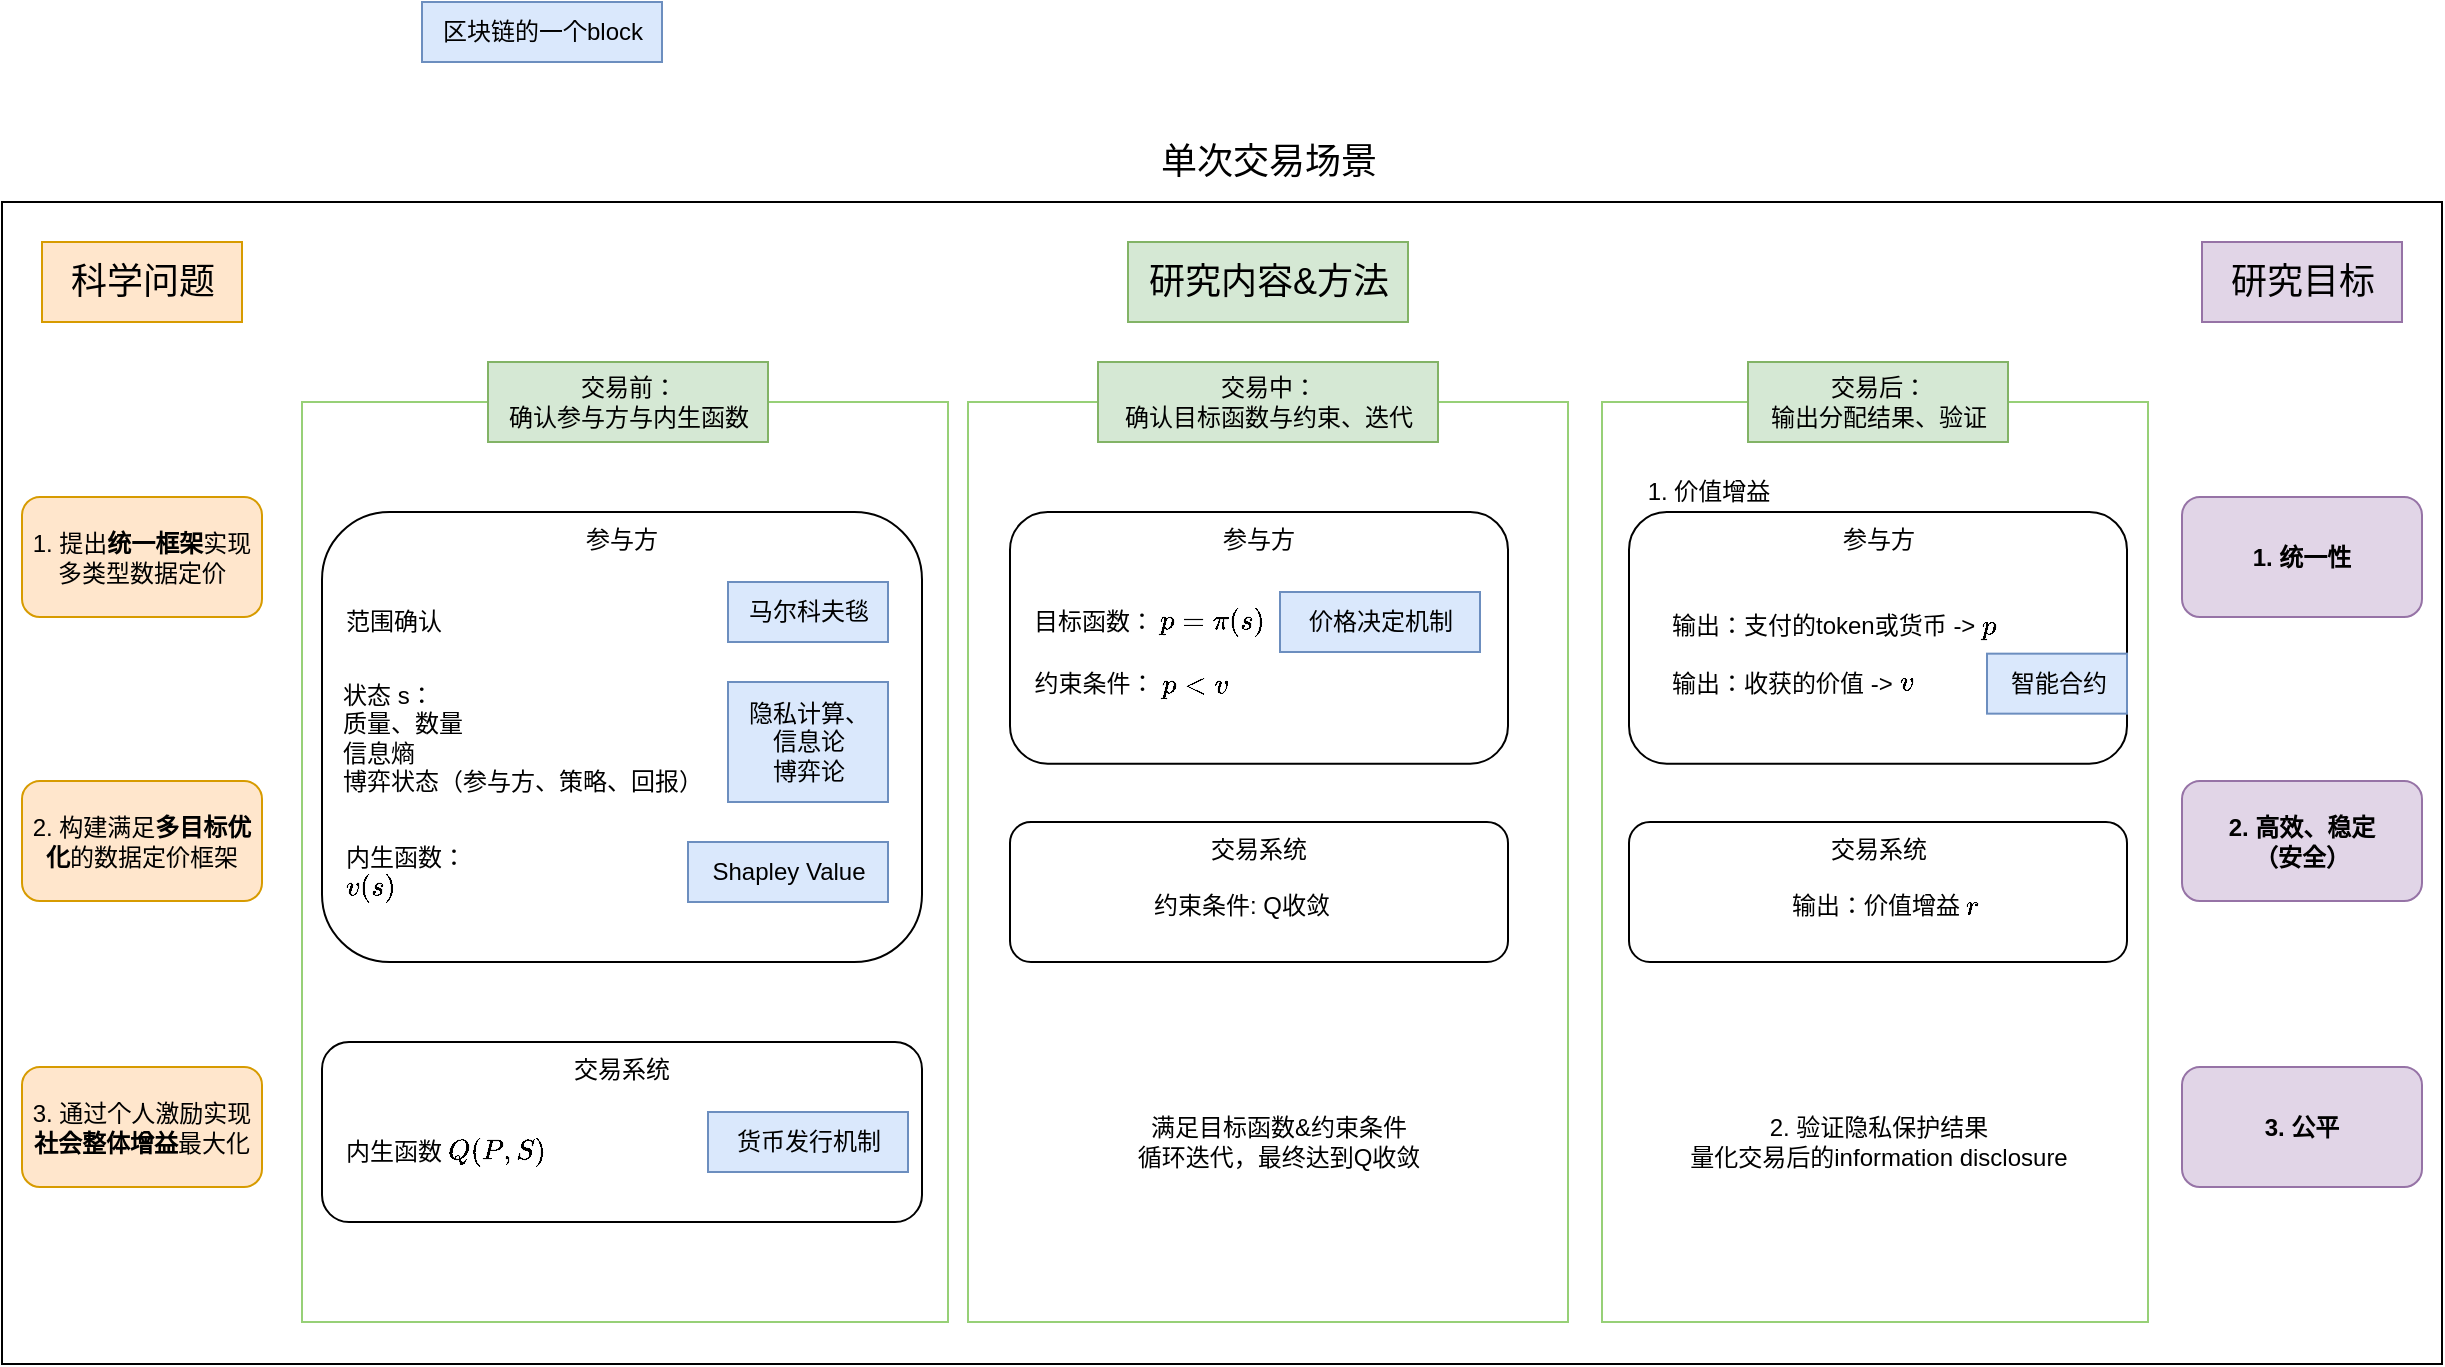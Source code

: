 <mxfile version="20.5.3" type="github">
  <diagram id="kGfsnMhB6VJ4VMqcUgDM" name="Page-1">
    <mxGraphModel dx="1824" dy="1064" grid="1" gridSize="10" guides="1" tooltips="1" connect="1" arrows="1" fold="1" page="1" pageScale="1" pageWidth="827" pageHeight="1169" math="1" shadow="0">
      <root>
        <mxCell id="0" />
        <mxCell id="1" parent="0" />
        <mxCell id="trRhdnVgsLyDhOyCSFnk-100" value="" style="rounded=0;whiteSpace=wrap;html=1;fontSize=18;" parent="1" vertex="1">
          <mxGeometry x="10" y="140" width="1220" height="581" as="geometry" />
        </mxCell>
        <mxCell id="trRhdnVgsLyDhOyCSFnk-97" value="" style="group" parent="1" vertex="1" connectable="0">
          <mxGeometry x="810" y="220" width="273" height="480" as="geometry" />
        </mxCell>
        <mxCell id="trRhdnVgsLyDhOyCSFnk-87" value="" style="rounded=0;whiteSpace=wrap;html=1;fontSize=18;strokeColor=#97D077;" parent="trRhdnVgsLyDhOyCSFnk-97" vertex="1">
          <mxGeometry y="20" width="273" height="460" as="geometry" />
        </mxCell>
        <mxCell id="trRhdnVgsLyDhOyCSFnk-9" value="交易后：&lt;br&gt;输出分配结果、验证" style="text;html=1;align=center;verticalAlign=middle;resizable=0;points=[];autosize=1;strokeColor=#82b366;fillColor=#d5e8d4;" parent="trRhdnVgsLyDhOyCSFnk-97" vertex="1">
          <mxGeometry x="73" width="130" height="40" as="geometry" />
        </mxCell>
        <mxCell id="trRhdnVgsLyDhOyCSFnk-79" value="1. 价值增益" style="text;html=1;align=center;verticalAlign=middle;resizable=0;points=[];autosize=1;strokeColor=none;fillColor=none;" parent="trRhdnVgsLyDhOyCSFnk-97" vertex="1">
          <mxGeometry x="13" y="50" width="80" height="30" as="geometry" />
        </mxCell>
        <mxCell id="trRhdnVgsLyDhOyCSFnk-80" value="2. 验证隐私保护结果&lt;br&gt;量化交易后的information disclosure" style="text;html=1;align=center;verticalAlign=middle;resizable=0;points=[];autosize=1;strokeColor=none;fillColor=none;" parent="trRhdnVgsLyDhOyCSFnk-97" vertex="1">
          <mxGeometry x="33" y="370" width="210" height="40" as="geometry" />
        </mxCell>
        <mxCell id="trRhdnVgsLyDhOyCSFnk-95" value="" style="group" parent="1" vertex="1" connectable="0">
          <mxGeometry x="160" y="220" width="323" height="480" as="geometry" />
        </mxCell>
        <mxCell id="trRhdnVgsLyDhOyCSFnk-85" value="" style="rounded=0;whiteSpace=wrap;html=1;fontSize=18;strokeColor=#97D077;" parent="trRhdnVgsLyDhOyCSFnk-95" vertex="1">
          <mxGeometry y="20" width="323" height="460" as="geometry" />
        </mxCell>
        <mxCell id="trRhdnVgsLyDhOyCSFnk-7" value="交易前：&lt;br&gt;确认参与方与内生函数" style="text;html=1;align=center;verticalAlign=middle;resizable=0;points=[];autosize=1;strokeColor=#82b366;fillColor=#d5e8d4;" parent="trRhdnVgsLyDhOyCSFnk-95" vertex="1">
          <mxGeometry x="93" width="140" height="40" as="geometry" />
        </mxCell>
        <mxCell id="trRhdnVgsLyDhOyCSFnk-1" value="科学问题" style="text;html=1;align=center;verticalAlign=middle;resizable=0;points=[];autosize=1;strokeColor=#d79b00;fillColor=#ffe6cc;fontSize=18;" parent="1" vertex="1">
          <mxGeometry x="30" y="160" width="100" height="40" as="geometry" />
        </mxCell>
        <mxCell id="trRhdnVgsLyDhOyCSFnk-2" value="研究内容&amp;amp;方法" style="text;html=1;align=center;verticalAlign=middle;resizable=0;points=[];autosize=1;strokeColor=#82b366;fillColor=#d5e8d4;fontSize=18;" parent="1" vertex="1">
          <mxGeometry x="573" y="160" width="140" height="40" as="geometry" />
        </mxCell>
        <mxCell id="trRhdnVgsLyDhOyCSFnk-3" value="研究目标" style="text;html=1;align=center;verticalAlign=middle;resizable=0;points=[];autosize=1;strokeColor=#9673a6;fillColor=#e1d5e7;fontSize=18;" parent="1" vertex="1">
          <mxGeometry x="1110" y="160" width="100" height="40" as="geometry" />
        </mxCell>
        <mxCell id="trRhdnVgsLyDhOyCSFnk-4" value="1. 提出&lt;b&gt;统一框架&lt;/b&gt;实现多类型数据定价" style="rounded=1;whiteSpace=wrap;html=1;fillColor=#ffe6cc;strokeColor=#d79b00;" parent="1" vertex="1">
          <mxGeometry x="20" y="287.5" width="120" height="60" as="geometry" />
        </mxCell>
        <mxCell id="trRhdnVgsLyDhOyCSFnk-5" value="&lt;span style=&quot;font-weight: normal;&quot;&gt;2. 构建满足&lt;/span&gt;多目标优化&lt;span style=&quot;font-weight: normal;&quot;&gt;的数据定价框架&lt;/span&gt;" style="rounded=1;whiteSpace=wrap;html=1;fontStyle=1;fillColor=#ffe6cc;strokeColor=#d79b00;" parent="1" vertex="1">
          <mxGeometry x="20" y="429.5" width="120" height="60" as="geometry" />
        </mxCell>
        <mxCell id="trRhdnVgsLyDhOyCSFnk-6" value="3. 通过个人激励实现&lt;b&gt;社会整体增益&lt;/b&gt;最大化" style="rounded=1;whiteSpace=wrap;html=1;fillColor=#ffe6cc;strokeColor=#d79b00;" parent="1" vertex="1">
          <mxGeometry x="20" y="572.5" width="120" height="60" as="geometry" />
        </mxCell>
        <mxCell id="trRhdnVgsLyDhOyCSFnk-81" value="1. 统一性" style="rounded=1;whiteSpace=wrap;html=1;fontStyle=1;fillColor=#e1d5e7;strokeColor=#9673a6;" parent="1" vertex="1">
          <mxGeometry x="1100" y="287.5" width="120" height="60" as="geometry" />
        </mxCell>
        <mxCell id="trRhdnVgsLyDhOyCSFnk-82" value="&lt;span style=&quot;&quot;&gt;2. 高效、稳定&lt;br&gt;（安全）&lt;/span&gt;" style="rounded=1;whiteSpace=wrap;html=1;fontStyle=1;fillColor=#e1d5e7;strokeColor=#9673a6;" parent="1" vertex="1">
          <mxGeometry x="1100" y="429.5" width="120" height="60" as="geometry" />
        </mxCell>
        <mxCell id="trRhdnVgsLyDhOyCSFnk-83" value="3. 公平" style="rounded=1;whiteSpace=wrap;html=1;fontStyle=1;fillColor=#e1d5e7;strokeColor=#9673a6;" parent="1" vertex="1">
          <mxGeometry x="1100" y="572.5" width="120" height="60" as="geometry" />
        </mxCell>
        <mxCell id="trRhdnVgsLyDhOyCSFnk-88" value="" style="group" parent="1" vertex="1" connectable="0">
          <mxGeometry x="170" y="295" width="300" height="225" as="geometry" />
        </mxCell>
        <mxCell id="trRhdnVgsLyDhOyCSFnk-11" value="&lt;div style=&quot;text-align: justify;&quot;&gt;&lt;span style=&quot;background-color: initial;&quot;&gt;参与方&lt;/span&gt;&lt;/div&gt;" style="rounded=1;whiteSpace=wrap;html=1;verticalAlign=top;" parent="trRhdnVgsLyDhOyCSFnk-88" vertex="1">
          <mxGeometry width="300" height="225" as="geometry" />
        </mxCell>
        <mxCell id="trRhdnVgsLyDhOyCSFnk-12" value="&lt;div style=&quot;&quot;&gt;&lt;span style=&quot;background-color: initial;&quot;&gt;范围确认&lt;/span&gt;&lt;/div&gt;" style="text;html=1;align=left;verticalAlign=middle;resizable=0;points=[];autosize=1;strokeColor=none;fillColor=none;" parent="trRhdnVgsLyDhOyCSFnk-88" vertex="1">
          <mxGeometry x="10" y="40" width="70" height="30" as="geometry" />
        </mxCell>
        <mxCell id="trRhdnVgsLyDhOyCSFnk-14" value="内生函数：&lt;br&gt;\(v(s)\)" style="text;html=1;align=left;verticalAlign=middle;resizable=0;points=[];autosize=1;strokeColor=none;fillColor=none;" parent="trRhdnVgsLyDhOyCSFnk-88" vertex="1">
          <mxGeometry x="10" y="160" width="80" height="40" as="geometry" />
        </mxCell>
        <mxCell id="trRhdnVgsLyDhOyCSFnk-15" value="马尔科夫毯" style="text;html=1;align=center;verticalAlign=middle;resizable=0;points=[];autosize=1;strokeColor=#6c8ebf;fillColor=#dae8fc;" parent="trRhdnVgsLyDhOyCSFnk-88" vertex="1">
          <mxGeometry x="203" y="35" width="80" height="30" as="geometry" />
        </mxCell>
        <mxCell id="trRhdnVgsLyDhOyCSFnk-16" style="edgeStyle=orthogonalEdgeStyle;rounded=0;orthogonalLoop=1;jettySize=auto;html=1;exitX=0.5;exitY=1;exitDx=0;exitDy=0;" parent="trRhdnVgsLyDhOyCSFnk-88" source="trRhdnVgsLyDhOyCSFnk-11" target="trRhdnVgsLyDhOyCSFnk-11" edge="1">
          <mxGeometry relative="1" as="geometry" />
        </mxCell>
        <mxCell id="trRhdnVgsLyDhOyCSFnk-17" style="edgeStyle=orthogonalEdgeStyle;rounded=0;orthogonalLoop=1;jettySize=auto;html=1;exitX=0.5;exitY=1;exitDx=0;exitDy=0;" parent="trRhdnVgsLyDhOyCSFnk-88" source="trRhdnVgsLyDhOyCSFnk-11" target="trRhdnVgsLyDhOyCSFnk-11" edge="1">
          <mxGeometry relative="1" as="geometry" />
        </mxCell>
        <mxCell id="trRhdnVgsLyDhOyCSFnk-19" value="隐私计算、&lt;br&gt;信息论&lt;br&gt;博弈论" style="text;html=1;align=center;verticalAlign=middle;resizable=0;points=[];autosize=1;strokeColor=#6c8ebf;fillColor=#dae8fc;" parent="trRhdnVgsLyDhOyCSFnk-88" vertex="1">
          <mxGeometry x="203" y="85" width="80" height="60" as="geometry" />
        </mxCell>
        <mxCell id="trRhdnVgsLyDhOyCSFnk-20" value="Shapley Value" style="text;html=1;align=center;verticalAlign=middle;resizable=0;points=[];autosize=1;strokeColor=#6c8ebf;fillColor=#dae8fc;" parent="trRhdnVgsLyDhOyCSFnk-88" vertex="1">
          <mxGeometry x="183" y="165" width="100" height="30" as="geometry" />
        </mxCell>
        <mxCell id="trRhdnVgsLyDhOyCSFnk-63" value="&lt;div style=&quot;text-align: justify;&quot;&gt;&lt;span style=&quot;background-color: initial;&quot;&gt;状态 s：&lt;/span&gt;&lt;/div&gt;&lt;div style=&quot;text-align: justify;&quot;&gt;&lt;span style=&quot;background-color: initial;&quot;&gt;质量、数量&lt;/span&gt;&lt;/div&gt;&lt;div style=&quot;text-align: justify;&quot;&gt;&lt;span style=&quot;background-color: initial;&quot;&gt;信息熵&lt;/span&gt;&lt;/div&gt;&lt;div style=&quot;text-align: justify;&quot;&gt;&lt;span style=&quot;background-color: initial;&quot;&gt;博弈状态（参与方、策略、回报）&lt;/span&gt;&lt;/div&gt;" style="text;html=1;align=center;verticalAlign=middle;resizable=0;points=[];autosize=1;strokeColor=none;fillColor=none;" parent="trRhdnVgsLyDhOyCSFnk-88" vertex="1">
          <mxGeometry y="77.5" width="200" height="70" as="geometry" />
        </mxCell>
        <mxCell id="trRhdnVgsLyDhOyCSFnk-91" value="" style="group" parent="1" vertex="1" connectable="0">
          <mxGeometry x="823.5" y="295" width="249" height="125.83" as="geometry" />
        </mxCell>
        <mxCell id="trRhdnVgsLyDhOyCSFnk-69" value="&lt;div style=&quot;text-align: justify;&quot;&gt;&lt;span style=&quot;background-color: initial;&quot;&gt;参与方&lt;/span&gt;&lt;/div&gt;" style="rounded=1;whiteSpace=wrap;html=1;verticalAlign=top;" parent="trRhdnVgsLyDhOyCSFnk-91" vertex="1">
          <mxGeometry width="249" height="125.83" as="geometry" />
        </mxCell>
        <mxCell id="trRhdnVgsLyDhOyCSFnk-70" value="&lt;div style=&quot;&quot;&gt;&lt;span style=&quot;background-color: initial;&quot;&gt;输出：支付的token或货币 -&amp;gt; \(p\)&lt;/span&gt;&lt;/div&gt;&lt;div style=&quot;&quot;&gt;&lt;span style=&quot;background-color: initial;&quot;&gt;&lt;br&gt;&lt;/span&gt;&lt;/div&gt;&lt;div style=&quot;&quot;&gt;&lt;span style=&quot;background-color: initial;&quot;&gt;输出：收获的价值 -&amp;gt; \(v\)&lt;/span&gt;&lt;/div&gt;" style="text;html=1;align=left;verticalAlign=middle;resizable=0;points=[];autosize=1;strokeColor=none;fillColor=none;" parent="trRhdnVgsLyDhOyCSFnk-91" vertex="1">
          <mxGeometry x="19.5" y="40.83" width="200" height="60" as="geometry" />
        </mxCell>
        <mxCell id="trRhdnVgsLyDhOyCSFnk-72" style="edgeStyle=orthogonalEdgeStyle;rounded=0;orthogonalLoop=1;jettySize=auto;html=1;exitX=0.5;exitY=1;exitDx=0;exitDy=0;" parent="trRhdnVgsLyDhOyCSFnk-91" source="trRhdnVgsLyDhOyCSFnk-69" target="trRhdnVgsLyDhOyCSFnk-69" edge="1">
          <mxGeometry relative="1" as="geometry" />
        </mxCell>
        <mxCell id="trRhdnVgsLyDhOyCSFnk-73" style="edgeStyle=orthogonalEdgeStyle;rounded=0;orthogonalLoop=1;jettySize=auto;html=1;exitX=0.5;exitY=1;exitDx=0;exitDy=0;" parent="trRhdnVgsLyDhOyCSFnk-91" source="trRhdnVgsLyDhOyCSFnk-69" target="trRhdnVgsLyDhOyCSFnk-69" edge="1">
          <mxGeometry relative="1" as="geometry" />
        </mxCell>
        <mxCell id="nqb6rjVmKKxylzuNUf7l-1" value="智能合约" style="text;html=1;align=center;verticalAlign=middle;resizable=0;points=[];autosize=1;strokeColor=#6c8ebf;fillColor=#dae8fc;" vertex="1" parent="trRhdnVgsLyDhOyCSFnk-91">
          <mxGeometry x="179" y="70.83" width="70" height="30" as="geometry" />
        </mxCell>
        <mxCell id="trRhdnVgsLyDhOyCSFnk-93" value="" style="group" parent="1" vertex="1" connectable="0">
          <mxGeometry x="823.5" y="450" width="249" height="70" as="geometry" />
        </mxCell>
        <mxCell id="trRhdnVgsLyDhOyCSFnk-74" value="&lt;div style=&quot;text-align: justify;&quot;&gt;&lt;span style=&quot;background-color: initial;&quot;&gt;交易系统&lt;/span&gt;&lt;/div&gt;" style="rounded=1;whiteSpace=wrap;html=1;verticalAlign=top;" parent="trRhdnVgsLyDhOyCSFnk-93" vertex="1">
          <mxGeometry width="249" height="70" as="geometry" />
        </mxCell>
        <mxCell id="trRhdnVgsLyDhOyCSFnk-75" value="&lt;div style=&quot;&quot;&gt;&lt;span style=&quot;background-color: initial;&quot;&gt;输出：价值增益 \(r\)&lt;/span&gt;&lt;/div&gt;" style="text;html=1;align=left;verticalAlign=middle;resizable=0;points=[];autosize=1;strokeColor=none;fillColor=none;" parent="trRhdnVgsLyDhOyCSFnk-93" vertex="1">
          <mxGeometry x="79.5" y="27.222" width="130" height="30" as="geometry" />
        </mxCell>
        <mxCell id="trRhdnVgsLyDhOyCSFnk-76" style="edgeStyle=orthogonalEdgeStyle;rounded=0;orthogonalLoop=1;jettySize=auto;html=1;exitX=0.5;exitY=1;exitDx=0;exitDy=0;" parent="trRhdnVgsLyDhOyCSFnk-93" source="trRhdnVgsLyDhOyCSFnk-74" target="trRhdnVgsLyDhOyCSFnk-74" edge="1">
          <mxGeometry relative="1" as="geometry" />
        </mxCell>
        <mxCell id="trRhdnVgsLyDhOyCSFnk-77" style="edgeStyle=orthogonalEdgeStyle;rounded=0;orthogonalLoop=1;jettySize=auto;html=1;exitX=0.5;exitY=1;exitDx=0;exitDy=0;" parent="trRhdnVgsLyDhOyCSFnk-93" source="trRhdnVgsLyDhOyCSFnk-74" target="trRhdnVgsLyDhOyCSFnk-74" edge="1">
          <mxGeometry relative="1" as="geometry" />
        </mxCell>
        <mxCell id="trRhdnVgsLyDhOyCSFnk-94" value="" style="group" parent="1" vertex="1" connectable="0">
          <mxGeometry x="170" y="560" width="300" height="90" as="geometry" />
        </mxCell>
        <mxCell id="trRhdnVgsLyDhOyCSFnk-21" value="&lt;div style=&quot;text-align: justify;&quot;&gt;&lt;span style=&quot;background-color: initial;&quot;&gt;交易系统&lt;/span&gt;&lt;/div&gt;" style="rounded=1;whiteSpace=wrap;html=1;verticalAlign=top;" parent="trRhdnVgsLyDhOyCSFnk-94" vertex="1">
          <mxGeometry width="300" height="90" as="geometry" />
        </mxCell>
        <mxCell id="trRhdnVgsLyDhOyCSFnk-22" value="&lt;div style=&quot;&quot;&gt;&lt;span style=&quot;background-color: initial;&quot;&gt;内生函数 \(Q(P,S)\)&lt;/span&gt;&lt;/div&gt;" style="text;html=1;align=left;verticalAlign=middle;resizable=0;points=[];autosize=1;strokeColor=none;fillColor=none;" parent="trRhdnVgsLyDhOyCSFnk-94" vertex="1">
          <mxGeometry x="10" y="40" width="120" height="30" as="geometry" />
        </mxCell>
        <mxCell id="trRhdnVgsLyDhOyCSFnk-25" value="货币发行机制" style="text;html=1;align=center;verticalAlign=middle;resizable=0;points=[];autosize=1;strokeColor=#6c8ebf;fillColor=#dae8fc;" parent="trRhdnVgsLyDhOyCSFnk-94" vertex="1">
          <mxGeometry x="193" y="35" width="100" height="30" as="geometry" />
        </mxCell>
        <mxCell id="trRhdnVgsLyDhOyCSFnk-26" style="edgeStyle=orthogonalEdgeStyle;rounded=0;orthogonalLoop=1;jettySize=auto;html=1;exitX=0.5;exitY=1;exitDx=0;exitDy=0;" parent="trRhdnVgsLyDhOyCSFnk-94" source="trRhdnVgsLyDhOyCSFnk-21" target="trRhdnVgsLyDhOyCSFnk-21" edge="1">
          <mxGeometry relative="1" as="geometry" />
        </mxCell>
        <mxCell id="trRhdnVgsLyDhOyCSFnk-27" style="edgeStyle=orthogonalEdgeStyle;rounded=0;orthogonalLoop=1;jettySize=auto;html=1;exitX=0.5;exitY=1;exitDx=0;exitDy=0;" parent="trRhdnVgsLyDhOyCSFnk-94" source="trRhdnVgsLyDhOyCSFnk-21" target="trRhdnVgsLyDhOyCSFnk-21" edge="1">
          <mxGeometry relative="1" as="geometry" />
        </mxCell>
        <mxCell id="trRhdnVgsLyDhOyCSFnk-98" value="" style="group" parent="1" vertex="1" connectable="0">
          <mxGeometry x="493" y="220" width="300" height="480" as="geometry" />
        </mxCell>
        <mxCell id="trRhdnVgsLyDhOyCSFnk-96" value="" style="group" parent="trRhdnVgsLyDhOyCSFnk-98" vertex="1" connectable="0">
          <mxGeometry width="300" height="480" as="geometry" />
        </mxCell>
        <mxCell id="trRhdnVgsLyDhOyCSFnk-86" value="" style="rounded=0;whiteSpace=wrap;html=1;fontSize=18;strokeColor=#97D077;" parent="trRhdnVgsLyDhOyCSFnk-96" vertex="1">
          <mxGeometry y="20" width="300" height="460" as="geometry" />
        </mxCell>
        <mxCell id="trRhdnVgsLyDhOyCSFnk-8" value="交易中：&lt;br&gt;确认目标函数与约束、迭代" style="text;html=1;align=center;verticalAlign=middle;resizable=0;points=[];autosize=1;strokeColor=#82b366;fillColor=#d5e8d4;" parent="trRhdnVgsLyDhOyCSFnk-96" vertex="1">
          <mxGeometry x="65" width="170" height="40" as="geometry" />
        </mxCell>
        <mxCell id="trRhdnVgsLyDhOyCSFnk-68" value="满足目标函数&amp;amp;约束条件&lt;br&gt;循环迭代，最终达到Q收敛" style="text;html=1;align=center;verticalAlign=middle;resizable=0;points=[];autosize=1;strokeColor=none;fillColor=none;" parent="trRhdnVgsLyDhOyCSFnk-96" vertex="1">
          <mxGeometry x="75" y="370" width="160" height="40" as="geometry" />
        </mxCell>
        <mxCell id="trRhdnVgsLyDhOyCSFnk-89" value="" style="group" parent="trRhdnVgsLyDhOyCSFnk-98" vertex="1" connectable="0">
          <mxGeometry x="21" y="75" width="249" height="125.83" as="geometry" />
        </mxCell>
        <mxCell id="trRhdnVgsLyDhOyCSFnk-48" value="&lt;div style=&quot;text-align: justify;&quot;&gt;&lt;span style=&quot;background-color: initial;&quot;&gt;参与方&lt;/span&gt;&lt;/div&gt;" style="rounded=1;whiteSpace=wrap;html=1;verticalAlign=top;" parent="trRhdnVgsLyDhOyCSFnk-89" vertex="1">
          <mxGeometry width="249" height="125.83" as="geometry" />
        </mxCell>
        <mxCell id="trRhdnVgsLyDhOyCSFnk-49" value="&lt;div style=&quot;&quot;&gt;&lt;span style=&quot;background-color: initial;&quot;&gt;目标函数： \(p=\pi(s)\)&lt;/span&gt;&lt;/div&gt;" style="text;html=1;align=left;verticalAlign=middle;resizable=0;points=[];autosize=1;strokeColor=none;fillColor=none;" parent="trRhdnVgsLyDhOyCSFnk-89" vertex="1">
          <mxGeometry x="10" y="40" width="140" height="30" as="geometry" />
        </mxCell>
        <mxCell id="trRhdnVgsLyDhOyCSFnk-52" value="价格决定机制" style="text;html=1;align=center;verticalAlign=middle;resizable=0;points=[];autosize=1;strokeColor=#6c8ebf;fillColor=#dae8fc;" parent="trRhdnVgsLyDhOyCSFnk-89" vertex="1">
          <mxGeometry x="135" y="40" width="100" height="30" as="geometry" />
        </mxCell>
        <mxCell id="trRhdnVgsLyDhOyCSFnk-53" style="edgeStyle=orthogonalEdgeStyle;rounded=0;orthogonalLoop=1;jettySize=auto;html=1;exitX=0.5;exitY=1;exitDx=0;exitDy=0;" parent="trRhdnVgsLyDhOyCSFnk-89" source="trRhdnVgsLyDhOyCSFnk-48" target="trRhdnVgsLyDhOyCSFnk-48" edge="1">
          <mxGeometry relative="1" as="geometry" />
        </mxCell>
        <mxCell id="trRhdnVgsLyDhOyCSFnk-54" style="edgeStyle=orthogonalEdgeStyle;rounded=0;orthogonalLoop=1;jettySize=auto;html=1;exitX=0.5;exitY=1;exitDx=0;exitDy=0;" parent="trRhdnVgsLyDhOyCSFnk-89" source="trRhdnVgsLyDhOyCSFnk-48" target="trRhdnVgsLyDhOyCSFnk-48" edge="1">
          <mxGeometry relative="1" as="geometry" />
        </mxCell>
        <mxCell id="trRhdnVgsLyDhOyCSFnk-62" value="约束条件： \(p&amp;lt;v\)" style="text;html=1;align=center;verticalAlign=middle;resizable=0;points=[];autosize=1;strokeColor=none;fillColor=none;" parent="trRhdnVgsLyDhOyCSFnk-89" vertex="1">
          <mxGeometry y="70.83" width="120" height="30" as="geometry" />
        </mxCell>
        <mxCell id="trRhdnVgsLyDhOyCSFnk-90" value="" style="group" parent="trRhdnVgsLyDhOyCSFnk-98" vertex="1" connectable="0">
          <mxGeometry x="21" y="230" width="249" height="70" as="geometry" />
        </mxCell>
        <mxCell id="trRhdnVgsLyDhOyCSFnk-57" value="&lt;div style=&quot;text-align: justify;&quot;&gt;&lt;span style=&quot;background-color: initial;&quot;&gt;交易系统&lt;/span&gt;&lt;/div&gt;" style="rounded=1;whiteSpace=wrap;html=1;verticalAlign=top;" parent="trRhdnVgsLyDhOyCSFnk-90" vertex="1">
          <mxGeometry width="249" height="70" as="geometry" />
        </mxCell>
        <mxCell id="trRhdnVgsLyDhOyCSFnk-58" value="&lt;div style=&quot;&quot;&gt;&lt;span style=&quot;background-color: initial;&quot;&gt;约束条件: Q收敛&lt;/span&gt;&lt;/div&gt;" style="text;html=1;align=left;verticalAlign=middle;resizable=0;points=[];autosize=1;strokeColor=none;fillColor=none;" parent="trRhdnVgsLyDhOyCSFnk-90" vertex="1">
          <mxGeometry x="69.5" y="27.222" width="110" height="30" as="geometry" />
        </mxCell>
        <mxCell id="trRhdnVgsLyDhOyCSFnk-60" style="edgeStyle=orthogonalEdgeStyle;rounded=0;orthogonalLoop=1;jettySize=auto;html=1;exitX=0.5;exitY=1;exitDx=0;exitDy=0;" parent="trRhdnVgsLyDhOyCSFnk-90" source="trRhdnVgsLyDhOyCSFnk-57" target="trRhdnVgsLyDhOyCSFnk-57" edge="1">
          <mxGeometry relative="1" as="geometry" />
        </mxCell>
        <mxCell id="trRhdnVgsLyDhOyCSFnk-61" style="edgeStyle=orthogonalEdgeStyle;rounded=0;orthogonalLoop=1;jettySize=auto;html=1;exitX=0.5;exitY=1;exitDx=0;exitDy=0;" parent="trRhdnVgsLyDhOyCSFnk-90" source="trRhdnVgsLyDhOyCSFnk-57" target="trRhdnVgsLyDhOyCSFnk-57" edge="1">
          <mxGeometry relative="1" as="geometry" />
        </mxCell>
        <mxCell id="trRhdnVgsLyDhOyCSFnk-99" value="单次交易场景" style="text;html=1;align=center;verticalAlign=middle;resizable=0;points=[];autosize=1;strokeColor=none;fillColor=none;fontSize=18;" parent="1" vertex="1">
          <mxGeometry x="578" y="100" width="130" height="40" as="geometry" />
        </mxCell>
        <mxCell id="nqb6rjVmKKxylzuNUf7l-2" value="区块链的一个block" style="text;html=1;align=center;verticalAlign=middle;resizable=0;points=[];autosize=1;strokeColor=#6c8ebf;fillColor=#dae8fc;" vertex="1" parent="1">
          <mxGeometry x="220" y="40" width="120" height="30" as="geometry" />
        </mxCell>
      </root>
    </mxGraphModel>
  </diagram>
</mxfile>
